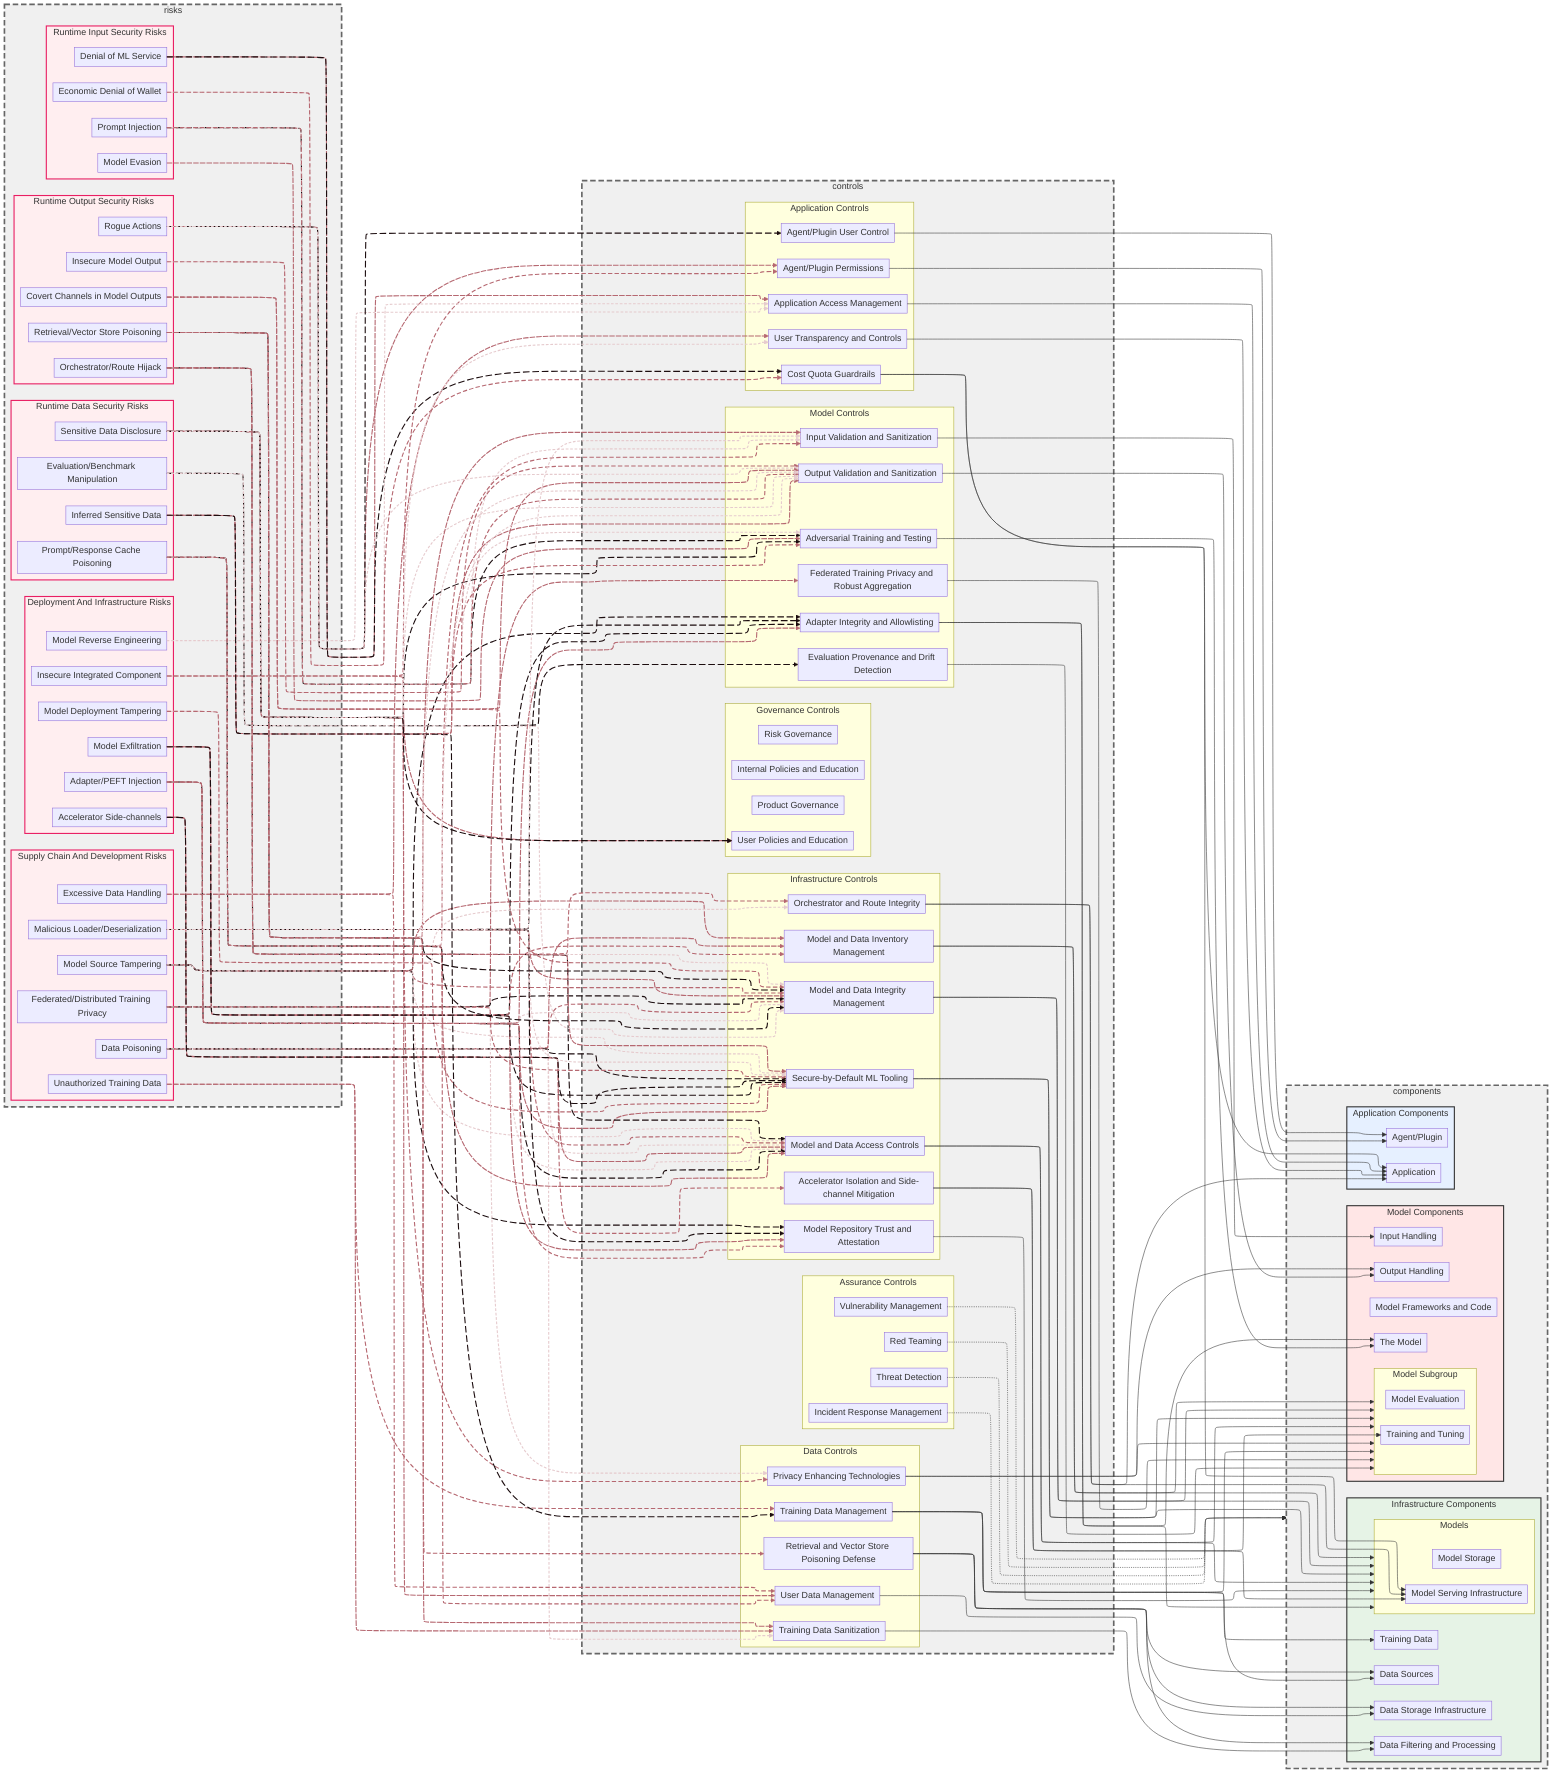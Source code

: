---
config:
  layout: elk
  elk:
    mergeEdges: True
    nodePlacementStrategy: NETWORK_SIMPLEX
---

graph LR
   %%{init: {'flowchart': {'nodeSpacing': 30, 'rankSpacing': 40, 'padding': 5, 'wrappingWidth': 250}}}%%
    classDef hidden display: none;
    classDef allControl stroke:#4285f4,stroke-width:2px,stroke-dasharray: 5 5

    subgraph risks
    subgraph risksSupplyChainAndDevelopment ["Supply Chain And Development Risks"]
        DP[Data Poisoning]
        EDH[Excessive Data Handling]
        FLP[Federated/Distributed Training Privacy]
        MLD[Malicious Loader/Deserialization]
        MST[Model Source Tampering]
        UTD[Unauthorized Training Data]
    end

    subgraph risksDeploymentAndInfrastructure ["Deployment And Infrastructure Risks"]
        ADI[Adapter/PEFT Injection]
        ASC[Accelerator Side-channels]
        IIC[Insecure Integrated Component]
        MDT[Model Deployment Tampering]
        MRE[Model Reverse Engineering]
        MXF[Model Exfiltration]
    end

    subgraph risksRuntimeInputSecurity ["Runtime Input Security Risks"]
        DMS[Denial of ML Service]
        EDW[Economic Denial of Wallet]
        MEV[Model Evasion]
        PIJ[Prompt Injection]
    end

    subgraph risksRuntimeDataSecurity ["Runtime Data Security Risks"]
        EBM[Evaluation/Benchmark Manipulation]
        ISD[Inferred Sensitive Data]
        PCP[Prompt/Response Cache Poisoning]
        SDD[Sensitive Data Disclosure]
    end

    subgraph risksRuntimeOutputSecurity ["Runtime Output Security Risks"]
        COV[Covert Channels in Model Outputs]
        IMO[Insecure Model Output]
        ORH[Orchestrator/Route Hijack]
        RA[Rogue Actions]
        RVP[Retrieval/Vector Store Poisoning]
    end

    end

    subgraph controls
    subgraph controlsData ["Data Controls"]
        controlPrivacyEnhancingTechnologies[Privacy Enhancing Technologies]
        controlRetrievalAndVectorStorePoisoningDefense[Retrieval and Vector Store Poisoning Defense]
        controlTrainingDataManagement[Training Data Management]
        controlTrainingDataSanitization[Training Data Sanitization]
        controlUserDataManagement[User Data Management]
    end

    subgraph controlsInfrastructure ["Infrastructure Controls"]
        controlAcceleratorIsolationAndSideChannelMitigation[Accelerator Isolation and Side-channel Mitigation]
        controlModelAndDataAccessControls[Model and Data Access Controls]
        controlModelAndDataIntegrityManagement[Model and Data Integrity Management]
        controlModelAndDataInventoryManagement[Model and Data Inventory Management]
        controlModelRepositoryTrustAndAttestation[Model Repository Trust and Attestation]
        controlOrchestratorAndRouteIntegrity[Orchestrator and Route Integrity]
        controlSecureByDefaultMLTooling[Secure-by-Default ML Tooling]
    end

    subgraph controlsModel ["Model Controls"]
        controlAdapterIntegrityAndAllowlisting[Adapter Integrity and Allowlisting]
        controlAdversarialTrainingAndTesting[Adversarial Training and Testing]
        controlEvaluationProvenanceAndDriftDetection[Evaluation Provenance and Drift Detection]
        controlFederatedTrainingPrivacyAndRobustAggregation[Federated Training Privacy and Robust Aggregation]
        controlInputValidationAndSanitization[Input Validation and Sanitization]
        controlOutputValidationAndSanitization[Output Validation and Sanitization]
    end

    subgraph controlsApplication ["Application Controls"]
        controlAgentPluginPermissions[Agent/Plugin Permissions]
        controlAgentPluginUserControl[Agent/Plugin User Control]
        controlApplicationAccessManagement[Application Access Management]
        controlCostQuotaGuardrails[Cost Quota Guardrails]
        controlUserTransparencyAndControls[User Transparency and Controls]
    end

    subgraph controlsAssurance ["Assurance Controls"]
        controlIncidentResponseManagement[Incident Response Management]
        controlRedTeaming[Red Teaming]
        controlThreatDetection[Threat Detection]
        controlVulnerabilityManagement[Vulnerability Management]
    end

    subgraph controlsGovernance ["Governance Controls"]
        direction LR
        controlInternalPoliciesAndEducation[Internal Policies and Education]
        controlProductGovernance[Product Governance]
        controlRiskGovernance[Risk Governance]
        controlUserPoliciesAndEducation[User Policies and Education]
    end

    end

    subgraph components
    subgraph componentsInfrastructure ["Infrastructure Components"]
        componentDataFilteringAndProcessing[Data Filtering and Processing]
        componentDataSources[Data Sources]
        componentDataStorage[Data Storage Infrastructure]
        componentTrainingData[Training Data]
        subgraph componentsModels ["Models"]
            componentModelServing[Model Serving Infrastructure]
            componentModelStorage[Model Storage]
        end
    end

    subgraph componentsModel ["Model Components"]
        componentInputHandling[Input Handling]
        componentModelFrameworksAndCode[Model Frameworks and Code]
        componentOutputHandling[Output Handling]
        componentTheModel[The Model]
        subgraph componentsModelSubgroup ["Model Subgroup"]
            componentModelEvaluation[Model Evaluation]
            componentModelTrainingTuning[Training and Tuning]
        end
    end

    subgraph componentsApplication ["Application Components"]
        componentAgentPlugin[Agent/Plugin]
        componentApplication[Application]
    end

    end

    %% Risk to Control relationships
    DP --> controlModelAndDataAccessControls
    DP --> controlModelAndDataIntegrityManagement
    DP --> controlModelAndDataInventoryManagement
    DP --> controlSecureByDefaultMLTooling
    DP --> controlTrainingDataSanitization
    UTD --> controlTrainingDataManagement
    UTD --> controlTrainingDataSanitization
    MST --> controlAdapterIntegrityAndAllowlisting
    MST --> controlModelAndDataAccessControls
    MST --> controlModelAndDataIntegrityManagement
    MST --> controlModelAndDataInventoryManagement
    MST --> controlModelRepositoryTrustAndAttestation
    MST --> controlSecureByDefaultMLTooling
    EDH --> controlUserDataManagement
    EDH --> controlUserTransparencyAndControls
    MXF --> controlAdapterIntegrityAndAllowlisting
    MXF --> controlModelAndDataAccessControls
    MXF --> controlModelAndDataInventoryManagement
    MXF --> controlModelRepositoryTrustAndAttestation
    MXF --> controlSecureByDefaultMLTooling
    MDT --> controlOrchestratorAndRouteIntegrity
    MDT --> controlSecureByDefaultMLTooling
    DMS --> controlApplicationAccessManagement
    DMS --> controlCostQuotaGuardrails
    MRE --> controlApplicationAccessManagement
    IIC --> controlAgentPluginPermissions
    IIC --> controlUserPoliciesAndEducation
    PIJ --> controlAdversarialTrainingAndTesting
    PIJ --> controlInputValidationAndSanitization
    PIJ --> controlOutputValidationAndSanitization
    MEV --> controlAdversarialTrainingAndTesting
    SDD --> controlAdversarialTrainingAndTesting
    SDD --> controlOutputValidationAndSanitization
    SDD --> controlPrivacyEnhancingTechnologies
    SDD --> controlUserDataManagement
    SDD --> controlUserPoliciesAndEducation
    SDD --> controlUserTransparencyAndControls
    ISD --> controlAdversarialTrainingAndTesting
    ISD --> controlOutputValidationAndSanitization
    ISD --> controlTrainingDataManagement
    IMO --> controlAdversarialTrainingAndTesting
    IMO --> controlOutputValidationAndSanitization
    RA --> controlAgentPluginPermissions
    RA --> controlAgentPluginUserControl
    RA --> controlOutputValidationAndSanitization
    ASC --> controlAcceleratorIsolationAndSideChannelMitigation
    ASC --> controlModelAndDataAccessControls
    ASC --> controlSecureByDefaultMLTooling
    EDW --> controlApplicationAccessManagement
    EDW --> controlCostQuotaGuardrails
    FLP --> controlFederatedTrainingPrivacyAndRobustAggregation
    FLP --> controlModelAndDataIntegrityManagement
    FLP --> controlPrivacyEnhancingTechnologies
    FLP --> controlSecureByDefaultMLTooling
    ADI --> controlAdapterIntegrityAndAllowlisting
    ADI --> controlModelAndDataAccessControls
    ADI --> controlModelAndDataIntegrityManagement
    ADI --> controlModelRepositoryTrustAndAttestation
    ADI --> controlSecureByDefaultMLTooling
    ORH --> controlModelAndDataAccessControls
    ORH --> controlModelAndDataIntegrityManagement
    ORH --> controlOrchestratorAndRouteIntegrity
    ORH --> controlSecureByDefaultMLTooling
    EBM --> controlEvaluationProvenanceAndDriftDetection
    EBM --> controlModelAndDataIntegrityManagement
    COV --> controlModelAndDataIntegrityManagement
    COV --> controlOutputValidationAndSanitization
    MLD --> controlAdapterIntegrityAndAllowlisting
    MLD --> controlInputValidationAndSanitization
    MLD --> controlModelAndDataAccessControls
    MLD --> controlModelAndDataIntegrityManagement
    MLD --> controlModelRepositoryTrustAndAttestation
    MLD --> controlSecureByDefaultMLTooling
    PCP --> controlInputValidationAndSanitization
    PCP --> controlModelAndDataAccessControls
    PCP --> controlModelAndDataIntegrityManagement
    PCP --> controlOutputValidationAndSanitization
    PCP --> controlUserDataManagement
    RVP --> controlInputValidationAndSanitization
    RVP --> controlModelAndDataIntegrityManagement
    RVP --> controlOutputValidationAndSanitization
    RVP --> controlRetrievalAndVectorStorePoisoningDefense
    RVP --> controlTrainingDataSanitization

    %% Control to Component relationships (reused from ControlGraph)
    controlPrivacyEnhancingTechnologies --> componentOutputHandling
    controlPrivacyEnhancingTechnologies --> componentsModelSubgroup
    controlTrainingDataManagement --> componentDataSources
    controlTrainingDataManagement --> componentTrainingData
    controlTrainingDataManagement --> componentsModelSubgroup
    controlTrainingDataSanitization --> componentDataFilteringAndProcessing
    controlUserDataManagement --> componentDataStorage
    controlModelAndDataInventoryManagement --> componentsModelSubgroup
    controlModelAndDataInventoryManagement --> componentsModels
    controlModelAndDataAccessControls --> componentsModelSubgroup
    controlModelAndDataAccessControls --> componentsModels
    controlModelAndDataIntegrityManagement --> componentsModelSubgroup
    controlModelAndDataIntegrityManagement --> componentsModels
    controlSecureByDefaultMLTooling --> componentsModelSubgroup
    controlSecureByDefaultMLTooling --> componentsModels
    controlInputValidationAndSanitization --> componentInputHandling
    controlOutputValidationAndSanitization --> componentOutputHandling
    controlAdversarialTrainingAndTesting --> componentTheModel
    controlApplicationAccessManagement --> componentApplication
    controlUserTransparencyAndControls --> componentApplication
    controlAgentPluginUserControl --> componentAgentPlugin
    controlAgentPluginPermissions --> componentAgentPlugin
    controlRedTeaming -.-> components
    controlVulnerabilityManagement -.-> components
    controlThreatDetection -.-> components
    controlIncidentResponseManagement -.-> components
    controlAcceleratorIsolationAndSideChannelMitigation --> componentModelServing
    controlAcceleratorIsolationAndSideChannelMitigation --> componentModelTrainingTuning
    controlRetrievalAndVectorStorePoisoningDefense --> componentDataFilteringAndProcessing
    controlRetrievalAndVectorStorePoisoningDefense --> componentDataSources
    controlRetrievalAndVectorStorePoisoningDefense --> componentDataStorage
    controlAdapterIntegrityAndAllowlisting --> componentTheModel
    controlAdapterIntegrityAndAllowlisting --> componentsModels
    controlFederatedTrainingPrivacyAndRobustAggregation --> componentsModelSubgroup
    controlOrchestratorAndRouteIntegrity --> componentApplication
    controlOrchestratorAndRouteIntegrity --> componentModelServing
    controlModelRepositoryTrustAndAttestation --> componentsModels
    controlCostQuotaGuardrails --> componentApplication
    controlCostQuotaGuardrails --> componentModelServing
    controlEvaluationProvenanceAndDriftDetection --> componentsModelSubgroup

    %% Edge styling
    linkStyle 0,4,8,12,16,20,24,28,32,36,40,44,48,52,56,60,64,68,72,76,80 stroke:#e6cbce,stroke-width:2px,stroke-dasharray: 5 3
    linkStyle 1,5,9,13,17,21,25,29,33,37,41,45,49,53,57,61,65,69,73,77,81 stroke:#b66871,stroke-width:2px,stroke-dasharray: 8 4
    linkStyle 2,6,10,14,18,22,26,30,34,38,42,46,50,54,58,62,66,70,74,78,82 stroke:#b66871,stroke-width:2px,stroke-dasharray: 10 2
    linkStyle 3,7,11,15,19,23,27,31,35,39,43,47,51,55,59,63,67,71,75,79 stroke:#1c0d0f,stroke-width:2px,stroke-dasharray: 12 5

%% Node style definitions
    style risksSupplyChainAndDevelopment fill:#ffeef0,stroke:#e91e63,stroke-width:2px
    style risksDeploymentAndInfrastructure fill:#ffeef0,stroke:#e91e63,stroke-width:2px
    style risksRuntimeInputSecurity fill:#ffeef0,stroke:#e91e63,stroke-width:2px
    style risksRuntimeDataSecurity fill:#ffeef0,stroke:#e91e63,stroke-width:2px
    style risksRuntimeOutputSecurity fill:#ffeef0,stroke:#e91e63,stroke-width:2px
    style components fill:#f0f0f0,stroke:#666666,stroke-width:3px,stroke-dasharray: 10 5
    style controls fill:#f0f0f0,stroke:#666666,stroke-width:3px,stroke-dasharray: 10 5
    style risks fill:#f0f0f0,stroke:#666666,stroke-width:3px,stroke-dasharray: 10 5
    style componentsInfrastructure fill:#e6f3e6,stroke:#333333,stroke-width:2px
    style componentsApplication fill:#e6f0ff,stroke:#333333,stroke-width:2px
    style componentsModel fill:#ffe6e6,stroke:#333333,stroke-width:2px